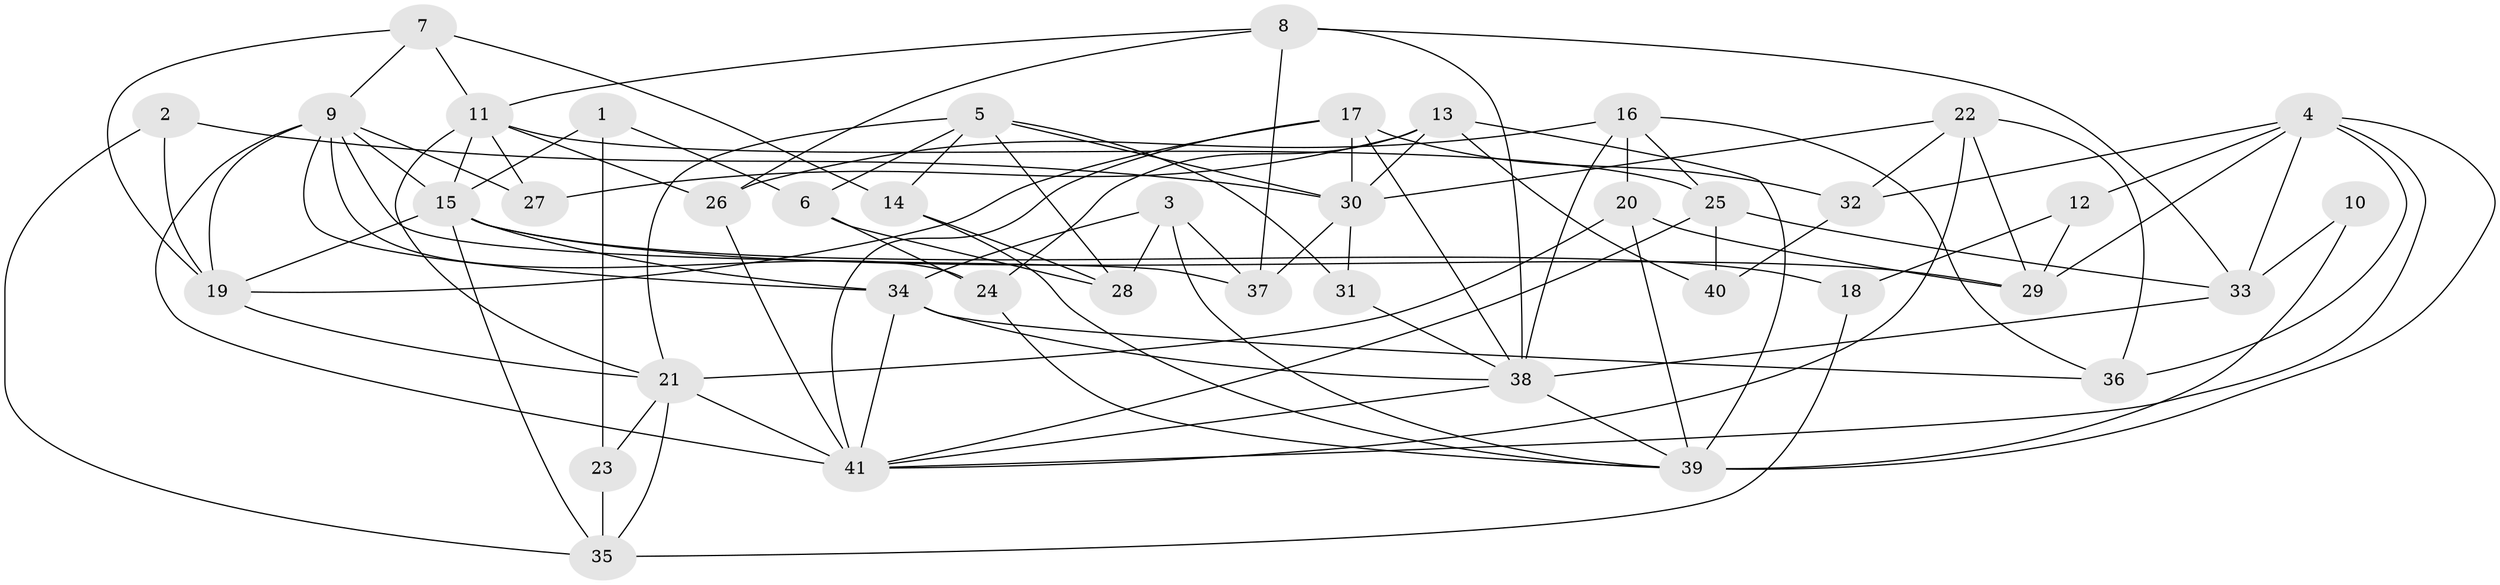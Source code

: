 // original degree distribution, {7: 0.037037037037037035, 5: 0.1728395061728395, 4: 0.2716049382716049, 3: 0.30864197530864196, 6: 0.1111111111111111, 2: 0.09876543209876543}
// Generated by graph-tools (version 1.1) at 2025/02/03/09/25 03:02:15]
// undirected, 41 vertices, 101 edges
graph export_dot {
graph [start="1"]
  node [color=gray90,style=filled];
  1;
  2;
  3;
  4;
  5;
  6;
  7;
  8;
  9;
  10;
  11;
  12;
  13;
  14;
  15;
  16;
  17;
  18;
  19;
  20;
  21;
  22;
  23;
  24;
  25;
  26;
  27;
  28;
  29;
  30;
  31;
  32;
  33;
  34;
  35;
  36;
  37;
  38;
  39;
  40;
  41;
  1 -- 6 [weight=1.0];
  1 -- 15 [weight=2.0];
  1 -- 23 [weight=2.0];
  2 -- 19 [weight=1.0];
  2 -- 30 [weight=1.0];
  2 -- 35 [weight=1.0];
  3 -- 28 [weight=1.0];
  3 -- 34 [weight=1.0];
  3 -- 37 [weight=1.0];
  3 -- 39 [weight=1.0];
  4 -- 12 [weight=2.0];
  4 -- 29 [weight=1.0];
  4 -- 32 [weight=1.0];
  4 -- 33 [weight=1.0];
  4 -- 36 [weight=1.0];
  4 -- 39 [weight=1.0];
  4 -- 41 [weight=1.0];
  5 -- 6 [weight=1.0];
  5 -- 14 [weight=1.0];
  5 -- 21 [weight=2.0];
  5 -- 28 [weight=2.0];
  5 -- 30 [weight=1.0];
  5 -- 31 [weight=1.0];
  6 -- 24 [weight=1.0];
  6 -- 28 [weight=1.0];
  7 -- 9 [weight=1.0];
  7 -- 11 [weight=1.0];
  7 -- 14 [weight=1.0];
  7 -- 19 [weight=1.0];
  8 -- 11 [weight=1.0];
  8 -- 26 [weight=1.0];
  8 -- 33 [weight=1.0];
  8 -- 37 [weight=1.0];
  8 -- 38 [weight=1.0];
  9 -- 15 [weight=1.0];
  9 -- 19 [weight=1.0];
  9 -- 24 [weight=1.0];
  9 -- 27 [weight=1.0];
  9 -- 34 [weight=2.0];
  9 -- 37 [weight=1.0];
  9 -- 41 [weight=1.0];
  10 -- 33 [weight=3.0];
  10 -- 39 [weight=2.0];
  11 -- 15 [weight=1.0];
  11 -- 21 [weight=2.0];
  11 -- 25 [weight=1.0];
  11 -- 26 [weight=1.0];
  11 -- 27 [weight=1.0];
  12 -- 18 [weight=1.0];
  12 -- 29 [weight=1.0];
  13 -- 24 [weight=1.0];
  13 -- 27 [weight=1.0];
  13 -- 30 [weight=2.0];
  13 -- 39 [weight=2.0];
  13 -- 40 [weight=2.0];
  14 -- 28 [weight=1.0];
  14 -- 39 [weight=1.0];
  15 -- 18 [weight=1.0];
  15 -- 19 [weight=1.0];
  15 -- 29 [weight=1.0];
  15 -- 34 [weight=1.0];
  15 -- 35 [weight=1.0];
  16 -- 20 [weight=1.0];
  16 -- 25 [weight=1.0];
  16 -- 26 [weight=1.0];
  16 -- 36 [weight=1.0];
  16 -- 38 [weight=1.0];
  17 -- 19 [weight=2.0];
  17 -- 30 [weight=3.0];
  17 -- 32 [weight=1.0];
  17 -- 38 [weight=1.0];
  17 -- 41 [weight=2.0];
  18 -- 35 [weight=1.0];
  19 -- 21 [weight=1.0];
  20 -- 21 [weight=1.0];
  20 -- 29 [weight=1.0];
  20 -- 39 [weight=1.0];
  21 -- 23 [weight=1.0];
  21 -- 35 [weight=1.0];
  21 -- 41 [weight=1.0];
  22 -- 29 [weight=1.0];
  22 -- 30 [weight=1.0];
  22 -- 32 [weight=1.0];
  22 -- 36 [weight=1.0];
  22 -- 41 [weight=1.0];
  23 -- 35 [weight=1.0];
  24 -- 39 [weight=1.0];
  25 -- 33 [weight=1.0];
  25 -- 40 [weight=1.0];
  25 -- 41 [weight=1.0];
  26 -- 41 [weight=1.0];
  30 -- 31 [weight=1.0];
  30 -- 37 [weight=2.0];
  31 -- 38 [weight=1.0];
  32 -- 40 [weight=1.0];
  33 -- 38 [weight=3.0];
  34 -- 36 [weight=1.0];
  34 -- 38 [weight=1.0];
  34 -- 41 [weight=1.0];
  38 -- 39 [weight=1.0];
  38 -- 41 [weight=1.0];
}
